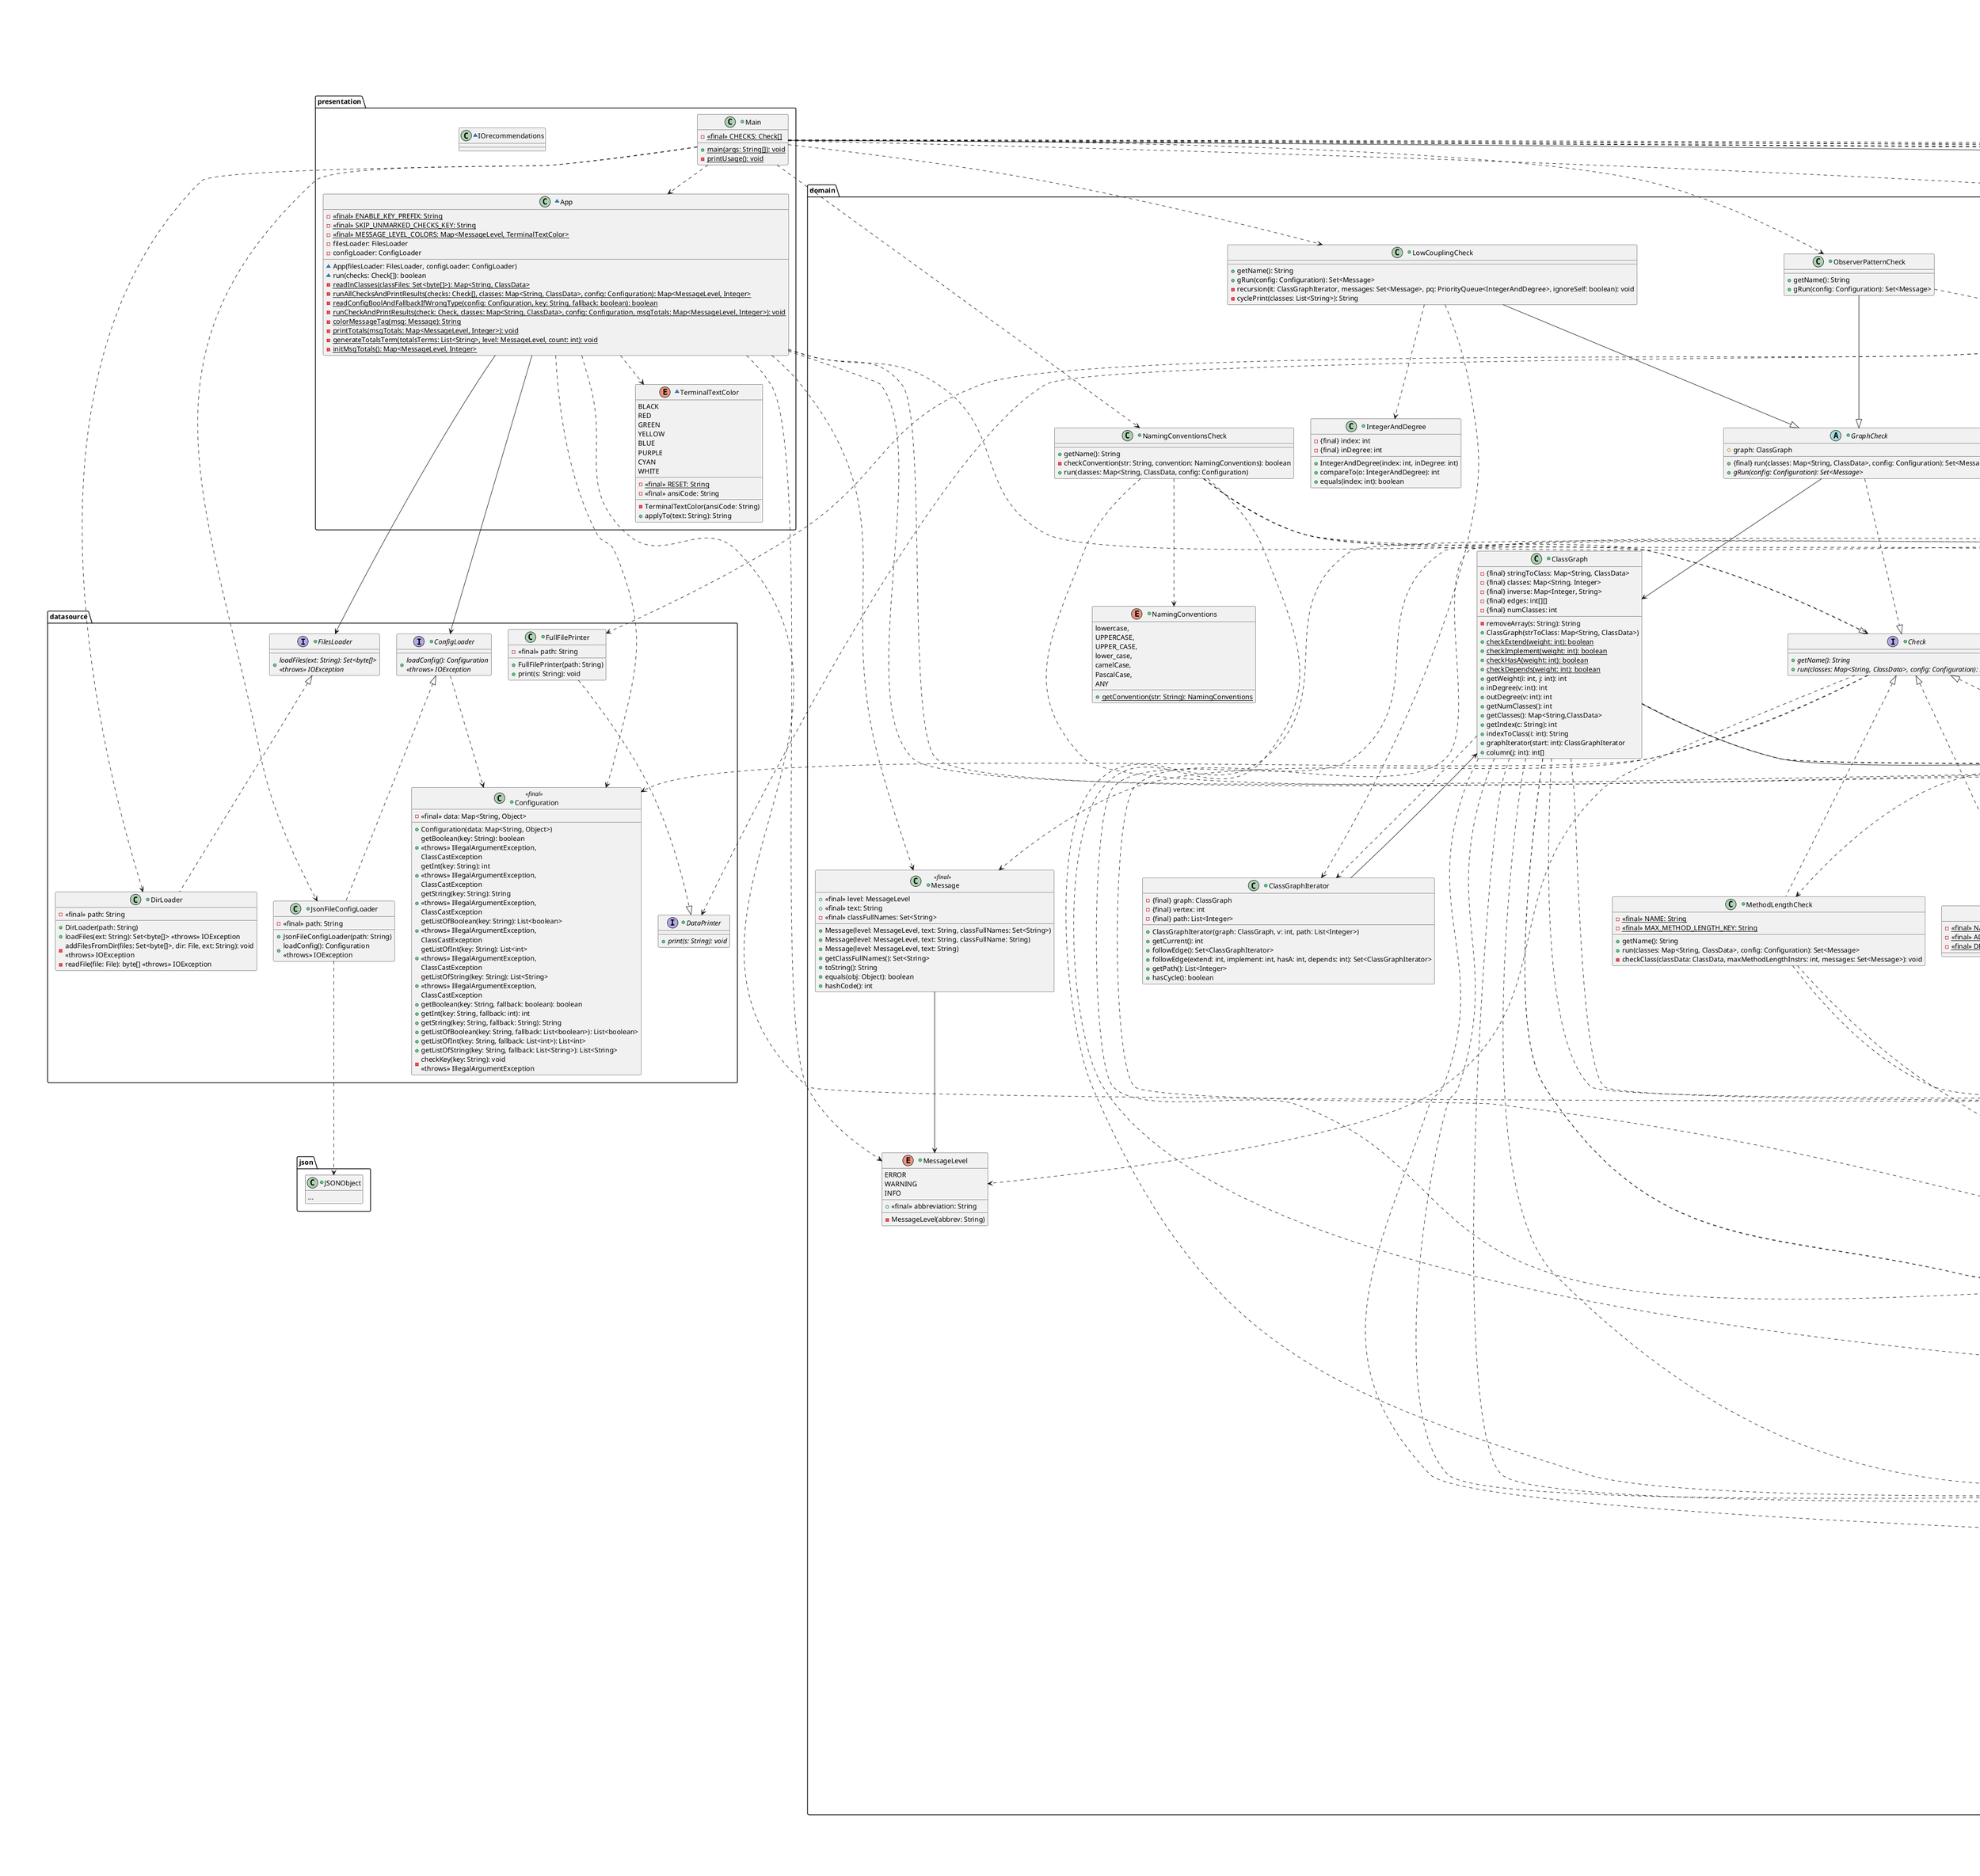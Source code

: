 @startuml

package presentation {

	+class Main {
		- {static} <<final>> CHECKS: Check[]
		+ {static} main(args: String[]): void
		- {static} printUsage(): void
	}

	Main -->"*" .domain.Check
	Main ..> App
	Main ..> .datasource.DirLoader
	Main ..> .datasource.JsonFileConfigLoader

	' Check dependencies:
	Main ..> .domain.NamingConventionsCheck
	Main ..> .domain.MethodLengthCheck
	Main ..> .domain.UnusedAbstractionsCheck
	Main ..> .domain.InformationHidingCheck
	Main ..> .domain.ProgramToInterfaceNotImplementationCheck
	Main ..> .domain.LowCouplingCheck
	Main ..> .domain.StrategyPatternCheck
	Main ..> .domain.ObserverPatternCheck
	Main ..> .domain.AdapterPatternCheck
	Main ..> .domain.PlantUMLGenerator

	~class App {
		- {static} <<final>> ENABLE_KEY_PREFIX: String
		- {static} <<final>> SKIP_UNMARKED_CHECKS_KEY: String
		- {static} <<final>> MESSAGE_LEVEL_COLORS: Map<MessageLevel, TerminalTextColor>
		- filesLoader: FilesLoader
		- configLoader: ConfigLoader

		~ App(filesLoader: FilesLoader, configLoader: ConfigLoader)
		~ run(checks: Check[]): boolean
		- {static} readInClasses(classFiles: Set<byte[]>): Map<String, ClassData>
		- {static} runAllChecksAndPrintResults(checks: Check[], classes: Map<String, ClassData>, config: Configuration): Map<MessageLevel, Integer>
		- {static} readConfigBoolAndFallbackIfWrongType(config: Configuration, key: String, fallback: boolean): boolean
		- {static} runCheckAndPrintResults(check: Check, classes: Map<String, ClassData>, config: Configuration, msgTotals: Map<MessageLevel, Integer>): void
		- {static} colorMessageTag(msg: Message): String
		- {static} printTotals(msgTotals: Map<MessageLevel, Integer>): void
		- {static} generateTotalsTerm(totalsTerms: List<String>, level: MessageLevel, count: int): void
		- {static} initMsgTotals(): Map<MessageLevel, Integer>
	}

	~class IOrecommendations {

	}

	App --> .datasource.FilesLoader
	App --> .datasource.ConfigLoader
	App ..> TerminalTextColor
	App ..> .domain.Check
	App ..> .domain.Message
	App ..> .domain.MessageLevel
	App ..> .domain.javadata.ClassReaderUtil
	App ..> .domain.javadata.ClassData
	App ..> .domain.javadata.ClassNodeAdapter
	App ..> .datasource.Configuration

	~enum TerminalTextColor {
		BLACK
		RED
		GREEN
		YELLOW
		BLUE
		PURPLE
		CYAN
		WHITE
		__
		- {static} <<final>> RESET: String
		- <<final>> ansiCode: String
		__
		- TerminalTextColor(ansiCode: String)
		+ applyTo(text: String): String
	}

}

package domain {

	+enum MessageLevel {
		ERROR
		WARNING
		INFO
		__
		+ <<final>> abbreviation: String
		__
		- MessageLevel(abbrev: String)
	}

	+interface Check {
		+ {abstract} getName(): String
		+ {abstract} run(classes: Map<String, ClassData>, config: Configuration): Set<Message>
	}

	Check ..> Message
	Check ..> MessageLevel
	Check ..> javadata.ClassData
	Check ..> .datasource.Configuration

	+class Message <<final>> {
		+ <<final>> level: MessageLevel
		+ <<final>> text: String
		- <<final>> classFullNames: Set<String>

		+ Message(level: MessageLevel, text: String, classFullNames: Set<String>)
		+ Message(level: MessageLevel, text: String, classFullName: String)
		+ Message(level: MessageLevel, text: String)
		+ getClassFullNames(): Set<String>
		+ toString(): String
		+ equals(obj: Object): boolean
		+ hashCode(): int
	}

	Message --> MessageLevel

	+class MethodLengthCheck {
		- {static} <<final>> NAME: String
		- {static} <<final>> MAX_METHOD_LENGTH_KEY: String

		+ getName(): String
		+ run(classes: Map<String, ClassData>, config: Configuration): Set<Message>
		- checkClass(classData: ClassData, maxMethodLengthInstrs: int, messages: Set<Message>): void
	}

	Check <|.. MethodLengthCheck
	MethodLengthCheck ..> javadata.MethodData
	MethodLengthCheck ..> javadata.InstrData

	+class UnusedAbstractionsCheck {
		+ getName(): String
		+ run(classes: Map<String, ClassData>, config: Configuration): Set<Message>
	}

	Check <|.. UnusedAbstractionsCheck
	UnusedAbstractionsCheck ..> javadata.ClassType

	+class InformationHidingCheck {
		+ getName(): String
		+ run(classes: Map<String, ClassData>, config: Configuration): Set<Message>
	}

	Check <|.. InformationHidingCheck
	InformationHidingCheck ..> javadata.AccessModifier
	InformationHidingCheck ..> javadata.FieldData
	InformationHidingCheck ..> javadata.MethodData

	+class ProgramToInterfaceNotImplementationCheck {
		- {static} <<final>> NAME: String
		- {static} <<final>> DOMAIN_PKG_NAME_KEY: String
		- {static} <<final>> DEFAULT_DOMAIN_PKG_NAME: String
		- {static} <<final>> ADAPTER_CLASS_NAME_REGEX_KEY: String
		- {static} <<final>> DEFAULT_ADAPTER_CLASS_NAME_REGEX: String
		- {static} <<final>> ALLOWED_DEPENDENCIES_KEY: String
		- {static} <<final>> PRIMITIVE_TYPES: Set<String>
		- {static} <<final>> OBJECT_TYPE: String
		- {static} <<final>> PRIMITIVE_CLASSES: Set<String>
		- {static} <<final>> COMMON_INTERFACES: Set<String>

		+ getName(): String
		+ run(classes: Map<String, ClassData>, config: Configuration): Set<Message>
		- {static} isTypeOkay(typeFullName: String, classes: Map<String, ClassData>,\ndomainPkgName: String, allowedDeps: Set<String>): boolean
		- {static} stripArrayIndicators(typeFullName: String): String
	}

	Check <|.. ProgramToInterfaceNotImplementationCheck
	ProgramToInterfaceNotImplementationCheck ..> javadata.ClassType
	ProgramToInterfaceNotImplementationCheck ..> javadata.FieldData
	ProgramToInterfaceNotImplementationCheck ..> javadata.MethodData
	ProgramToInterfaceNotImplementationCheck ..> javadata.VariableData

	+class StrategyPatternCheck {
		+ getName(): String
		+ run(classes: Map<String, ClassData>, config: Configuration): Set<Message>
		- {static} getClassFromName(className: String, classes: Map<String, ClassData>): ClassData
	}

	Check <|.. StrategyPatternCheck
	StrategyPatternCheck ..> javadata.ClassType
	StrategyPatternCheck ..> javadata.FieldData

	+class AdapterPatternCheck {
		- {static} <<final>> NAME: String
		- {static} <<final>> ADAPTER_CLASS_NAME_REGEX_KEY: String
		- {static} <<final>> DEFAULT_ADAPTER_CLASS_NAME_REGEX: String
	}

	Check <|.. AdapterPatternCheck
	AdapterPatternCheck ..> javadata.FieldData
	AdapterPatternCheck ..> javadata.MethodData
	AdapterPatternCheck ..> javadata.VariableData

	+class ClassGraph {
		-{final} stringToClass: Map<String, ClassData>
		-{final} classes: Map<String, Integer>
		-{final} inverse: Map<Integer, String>
		-{final} edges: int[][]
		-{final} numClasses: int
		- removeArray(s: String): String
		+ ClassGraph(strToClass: Map<String, ClassData>)
		+ {static} checkExtend(weight: int): boolean
		+ {static} checkImplement(weight: int): boolean
		+ {static} checkHasA(weight: int): boolean
		+ {static} checkDepends(weight: int): boolean
		+ getWeight(i: int, j: int): int
		+ inDegree(v: int): int
		+ outDegree(v: int): int
		+ getNumClasses(): int
		+ getClasses(): Map<String,ClassData>
		+ getIndex(c: String): int
		+ indexToClass(i: int): String
		+ graphIterator(start: int): ClassGraphIterator
		+ column(j: int): int[]
	}

	ClassGraph --> javadata.ClassData
	ClassGraph ..> javadata.ClassType
	ClassGraph ..> javadata.FieldData
	ClassGraph ..> javadata.FieldInstrData
	ClassGraph ..> javadata.InstrData
	ClassGraph ..> javadata.InstrType
	ClassGraph ..> javadata.LocalVarInstrData
	ClassGraph ..> javadata.MethodData
	ClassGraph ..> javadata.MethodInstrData
	ClassGraph ..> javadata.VariableData
	ClassGraph ..> ClassGraphIterator
	ClassGraph ..> javadata.TypeStructure

	+class ClassGraphIterator {
		-{final} graph: ClassGraph
		-{final} vertex: int
		-{final} path: List<Integer>
		+ ClassGraphIterator(graph: ClassGraph, v: int, path: List<Integer>)
		+ getCurrent(): int
		+ followEdge(): Set<ClassGraphIterator>
		+ followEdge(extend: int, implement: int, hasA: int, depends: int): Set<ClassGraphIterator>
		+ getPath(): List<Integer>
		+ hasCycle(): boolean
	}

	ClassGraphIterator --> ClassGraph

	+abstract GraphCheck {
		#graph: ClassGraph
		+ {final} run(classes: Map<String, ClassData>, config: Configuration): Set<Message>
		+ {abstract} gRun(config: Configuration): Set<Message>
	}

	GraphCheck ..|> Check
	GraphCheck --> ClassGraph

	+class IntegerAndDegree {
		-{final} index: int
		-{final} inDegree: int
		+ IntegerAndDegree(index: int, inDegree: int)
		+ compareTo(o: IntegerAndDegree): int
		+ equals(index: int): boolean
	}

	+enum NamingConventions {
		lowercase,
		UPPERCASE,
		UPPER_CASE,
		lower_case,
		camelCase,
		PascalCase,
		ANY
		__
		+ {static} getConvention(str: String): NamingConventions
	}

	+class NamingConventionsCheck {
		+ getName(): String
		- checkConvention(str: String, convention: NamingConventions): boolean
		+ run(classes: Map<String, ClassData, config: Configuration)
	}

	NamingConventionsCheck ..|> Check
	NamingConventionsCheck ..> NamingConventions
	NamingConventionsCheck ..> ClassType
	NamingConventionsCheck ..> FieldData
	NamingConventionsCheck ..> MethodData
	NamingConventionsCheck ..> VariableData

	+class LowCouplingCheck {
		+ getName(): String
		+ gRun(config: Configuration): Set<Message>
		- recursion(it: ClassGraphIterator, messages: Set<Message>, pq: PriorityQueue<IntegerAndDegree>, ignoreSelf: boolean): void
		- cyclePrint(classes: List<String>): String
	}

	LowCouplingCheck --|> GraphCheck
	LowCouplingCheck ..> ClassGraphIterator
	LowCouplingCheck ..> IntegerAndDegree

	+class ObserverPatternCheck {
		+ getName(): String
		+ gRun(config: Configuration): Set<Message>
	}

	ObserverPatternCheck --|> GraphCheck
	ObserverPatternCheck ..> ClassType

	+class PlantUMLGenerator {
		+ {static} generateSVG(source: SourceStringReader): String
		+ getName(): String
		- getSimpleName(str: String): String
		+ gRun(config: Configuration): Set<Message>
		- generatePackage(ps: PackageStructure, puml: StringBuilder, numTabs: int): void
		- writeClass(cd: ClassData, puml: StringBuilder, numTabs: int): void
		- printClassName(c: String, cd: ClassData, puml: StringBuilder, numTabs: int): void
		- appendAccessModifier(am: AccessModifier, puml: StringBuilder): void
		- appendStatic(isStatic: boolean, puml: StringBuilder): void
		- appendFinal(isFinal: boolean, puml: StringBuilder): void
		- appendAbstract(isAbstract: boolean, puml: StringBuilder): void
		- appendTabs(numTabs: int, puml: StringBuilder): void
		- printType(t: TypeStructure, puml: StringBuilder): void
	}

	PlantUMLGenerator --|> GraphCheck
	PlantUMLGenerator ..> .datasource.DataPrinter
	PlantUMLGenerator ..> .datasource.FullFilePrinter
	PlantUMLGenerator ..> .plantuml.FileFormat
	PlantUMLGenerator ..> .plantuml.FileFormatOption
	PlantUMLGenerator ..> .plantuml.SourceStringReader
	PlantUMLGenerator ..> javadata.AccessModifier
	PlantUMLGenerator ..> javadata.ClassType
	PlantUMLGenerator ..> javadata.FieldData
	PlantUMLGenerator ..> javadata.MethodData
	PlantUMLGenerator ..> javadata.TypeStructure
	PlantUMLGenerator ..> javadata.VariableData
	PlantUMLGenerator ..> PackageStructure

	+class PackageStructure {
		- <<final>> thisPackageName: String
		- <<final>> subPackages: Set<PackageStructure>
		- <<final>> classes: Set<String
		+ PackageStructure(classes: Set<String>)
		- PackageStructure(thisPackageName: String, classes: Map<String, String>)
		- parseClasses(classes: Map<String, String>): void
		+ getPackageName(): String
		+ getSubPackages(): Set<PackageStructure>
		+ getClasses(): Set<String>
	}

	package javadata {

		+class TypeStructure {
			- {final} baseTypeFullName: String
			- {final} numOfArray: int
			+ TypeStructure(signature: String)
			+ TypeStructure(typeFullName: String, numArray: int)
			+ getFullTypeName(): String
			+ getAllFullTypeNames(): Set<String>
			+ getNumArrays(): int
			+ getSubTypes(): List<TypeStructure>
		}
		TypeStructure --> TypeStructure


		+enum AccessModifier {
			PUBLIC
			PROTECTED
			PACKAGE_PRIVATE
			PRIVATE

			~ {static} parseOpcodes(access: int): AccessModifier
		}

		AccessModifier ..> .asm.Opcodes

		+enum ClassType {
			CLASS
			INTERFACE
			ENUM

			~ {static} parseOpcodes(access: int): ClassType
		}

		ClassType ..> .asm.Opcodes

		+class VariableData <<final>> {
			+ <<final>> name: String
			+ <<final>> typeFullName: String
			- <<final>> signature: String

			+ VariableData(name: String, typeFullName: String, signature: String)
			+ equals(obj: Object): boolean
			+ hashCode(): int
			+ typeParam(): TypeStructure
			+ getAllFullTypeName(): Set<String>
		}

		VariableData ..> TypeStructure

		+interface ClassData {
			+ {abstract} getFullName(): String
			+ {abstract} getSimpleName(): String
			+ {abstract} getPackageName(): String
			+ {abstract} getAccessModifier(): AccessModifier
			+ {abstract} getClassType(): ClassType
			+ {abstract} isAbstract(): boolean
			+ {abstract} isStatic(): boolean
			+ {abstract} isFinal(): boolean
			' + {abstract} getTypeParamFullNames(): List<String>
			+ {abstract} getSuperFullName(): String
			+ {abstract} getInterfaceFullNames(): Set<String>
			+ {abstract} getFields(): Set<FieldData>
			+ {abstract} getMethods(): Set<MethodData>
			+ {abstract} getContainingClassFullName(): String
			+ {abstract} getInnerClassFullNames(): Set<String>
		}

		ClassData ..> AccessModifier
		ClassData ..> ClassType
		ClassData ..> FieldData
		ClassData ..> MethodData

		+interface FieldData {
			+ {abstract} getName(): String
			+ {abstract} getTypeFullName(): String
			+ {abstract} getAccessModifier(): AccessModifier
			+ {abstract} isStatic(): boolean
			+ {abstract} isFinal(): boolean
			+ {abstract} typeParam(): TypeStructure
			+ {abstract} getAllFullTypeName(): Set<String>
		}

		FieldData ..> AccessModifier
		FieldData ..> TypeStructure

		+interface MethodData {
			+ {static} <<final>> CONSTRUCTOR_NAME: String
			+ {static} <<final>> STATIC_INITIALIZER_NAME: String

			+ {abstract} getName(): String
			+ {abstract} getReturnTypeFullName(): String
			+ {abstract} getAccessModifier(): AccessModifier
			+ {abstract} isStatic(): boolean
			+ {abstract} isFinal(): boolean
			+ {abstract} isAbstract(): boolean
			+ {abstract} getParams(): List<VariableData>
			+ {abstract} getExceptionTypeFullNames(): Set<String>
			+ {abstract} getLocalVariables(): Set<VariableData>
			+ {abstract} getInstructions(): List<InstrData>
			+ {abstract} getReturnTypeStructure(): TypeStructure
			+ {abstract} getAllReturnTypeFullName(): Set<String>
		}

		MethodData ..> AccessModifier
		MethodData ..> VariableData
		MethodData ..> InstrData
		MethodData ..> TypeStructure

		+class ClassReaderUtil {
			+ {static} read(javaBytecode: byte[]): ClassData
		}

		ClassReaderUtil ..> ClassNodeAdapter
		ClassReaderUtil ..> .asm.ClassReader
		ClassReaderUtil ..> .asm.tree.ClassNode

		~class ClassNodeAdapter {
			- <<final>> classNode: ClassNode

			~ ClassNodeAdapter(classNode: ClassNode)
			+ getFullName(): String
			+ getSimpleName(): String
			+ getPackageName(): String
			+ getAccessModifier(): AccessModifier
			+ getClassType(): ClassType
			+ isAbstract(): boolean
			+ isStatic(): boolean
			+ isFinal(): boolean
			' + getTypeParamFullNames(): List<String>
			+ getSuperFullName(): String
			+ getInterfaceFullNames(): Set<String>
			+ getFields(): Set<FieldData>
			+ getMethods(): Set<MethodData>
			+ getContainingClassFullName(): String
			+ getInnerClassFullNames(): Set<String>
		}

		ClassData <|.. ClassNodeAdapter
		ClassNodeAdapter --> .asm.tree.ClassNode
		ClassNodeAdapter ..> FieldNodeAdapter
		ClassNodeAdapter ..> MethodNodeAdapter
		ClassNodeAdapter ..> .asm.Opcodes
		ClassNodeAdapter ..> .asm.Type
		ClassNodeAdapter ..> .asm.tree.FieldNode
		ClassNodeAdapter ..> .asm.tree.MethodNode

		~class FieldNodeAdapter {
			- <<final>> fieldNode: FieldNode

			~ FieldNodeAdapter(fieldNode: FieldNode)
			+ getName(): String
			+ getTypeFullName(): String
			+ getAccessModifier(): AccessModifier
			+ isStatic(): boolean
			+ isFinal(): boolean
			+ {abstract} typeParam(): TypeStructure
			+ {abstract} getAllFullTypeName(): Set<String>
		}

		FieldData <|.. FieldNodeAdapter
		FieldNodeAdapter --> .asm.tree.FieldNode
		FieldNodeAdapter ..> .asm.Opcodes
		FieldNodeAdapter ..> .asm.Type
		FieldNodeAdapter ..> TypeStructure

		~class LocalVariableUtil {
			~ {static} findLocalVariableNode(var: int, localVars: List<LocalVariableNode>): LocalVariableNode
		}

		LocalVariableUtil ..> .asm.tree.LocalVariableNode

		~class MethodNodeAdapter {
			- {static} <<final>> THIS: String
			- <<final>> methodNode: MethodNode

			~ MethodNodeAdapter(methodNode: MethodNode)
			+ getName(): String
			+ getReturnTypeFullName(): String
			+ getAccessModifier(): AccessModifier
			+ isStatic(): boolean
			+ isFinal(): boolean
			+ isAbstract(): boolean
			+ getParams(): List<VariableData>
			+ getExceptionTypeFullNames(): Set<String>
			+ getLocalVariables(): Set<VariableData>
			+ getInstructions(): List<InstrData>
			+ {abstract} getReturnTypeStructure(): TypeStructure
			+ {abstract} getAllReturnTypeFullName(): Set<String>
			- createInsnNodeAdapter(insn: AbstractInsnNode): InstrData
		}

		MethodData <|.. MethodNodeAdapter
		MethodNodeAdapter ..> MethodInsnNodeAdapter
		MethodNodeAdapter ..> VarInsnNodeAdapter
		MethodNodeAdapter ..> FieldInsnNodeAdapter
		MethodNodeAdapter ..> OtherInsnNodeAdapter
		MethodNodeAdapter ..> LocalVariableUtil
		MethodNodeAdapter --> .asm.tree.MethodNode
		MethodNodeAdapter ..> .asm.Opcodes
		MethodNodeAdapter ..> .asm.Type
		MethodNodeAdapter ..> .asm.tree.LocalVariableNode
		MethodNodeAdapter ..> .asm.tree.AbstractInsnNode
		MethodNodeAdapter ..> .asm.tree.MethodInsnNode
		MethodNodeAdapter ..> .asm.tree.VarInsnNode
		MethodNodeAdapter ..> .asm.tree.FieldInsnNode
		MethodNodeAdapter ..> TypeStructure

		+enum InstrType {
			METHOD
			LOCAL_VARIABLE
			FIELD
		}

		+interface InstrData {
			+ {abstract} getInstrType(): InstrType
		}

		InstrData ..> InstrType

		+enum VariableOperation {
			GET
			SET
			RETURN

			~ {static} parseOpcode(opcode: int): VariableOperation
		}

		VariableOperation ..> .asm.Opcodes

		+interface MethodInstrData {
			+ {abstract} getMethodOwnerFullName(): String
			+ {abstract} getMethodName(): String
			+ {abstract} getMethodReturnTypeFullName(): String
		}

		InstrData <|.. MethodInstrData

		+interface LocalVariableInstrData {
			+ {abstract} getVarName(): String
			+ {abstract} getVarTypeFullName(): String
			+ {abstract} getOperation(): VariableOperation
		}

		InstrData <|.. LocalVariableInstrData
		LocalVariableInstrData ..> VariableOperation

		+interface FieldInstrData {
			+ {abstract} getFieldOwnerFullName(): String
			+ {abstract} getFieldName(): String
			+ {abstract} getFieldTypeFullName(): String
			+ {abstract} getOperation(): VariableOperation
		}

		InstrData <|.. FieldInstrData
		FieldInstrData ..> VariableOperation

		~class MethodInsnNodeAdapter {
			- <<final>> insn: MethodInsnNode
			~ MethodInsnNodeAdapter(insn: MethodInsnNode)
			+ getInstrType(): InstrType
			+ getMethodOwnerFullName(): String
			+ getMethodName(): String
			+ getMethodReturnTypeFullName(): String
		}

		MethodInstrData <|.. MethodInsnNodeAdapter
		MethodInsnNodeAdapter --> .asm.tree.MethodInsnNode
		MethodInsnNodeAdapter ..> .asm.Type

		~class VarInsnNodeAdapter {
			- <<final>> insn: VarInsnNode
			- <<final>> localVariableNode: LocalVariableNode
			~ VarInsnNodeAdapter(insn: VarInsnNode, localVars: List<LocalVariableNode>)
			+ getInstrType(): InstrType
			+ getVarName(): String
			+ getVarTypeFullName(): String
			+ getOperation(): VariableOperation
		}

		LocalVariableInstrData <|.. VarInsnNodeAdapter
		VarInsnNodeAdapter ..> LocalVariableUtil
		VarInsnNodeAdapter --> .asm.tree.VarInsnNode
		VarInsnNodeAdapter --> .asm.tree.LocalVariableNode
		VarInsnNodeAdapter ..> .asm.Type

		~class FieldInsnNodeAdapter {
			- <<final>> insn: FieldInsnNode
			~ FieldInsnNodeAdapter(insn: FieldInsnNode)
			+ getInstrType(): InstrType
			+ getOwnerFullName(): String
			+ getFieldName(): String
			+ getFieldTypeFullName(): String
			+ getOperation(): VariableOperation
		}

		FieldInstrData <|.. FieldInsnNodeAdapter
		FieldInsnNodeAdapter --> .asm.tree.FieldInsnNode
		FieldInsnNodeAdapter ..> .asm.Type

		~class OtherInsnNodeAdapter {
			+ getInstrType(): InstrType
		}

		InstrData <|.. OtherInsnNodeAdapter

	}

}

package datasource {

	+interface DataPrinter {
		+ {abstract} print(s: String): void
	}

	+class FullFilePrinter {
		- <<final>> path: String
		+ FullFilePrinter(path: String)
		+ print(s: String): void
	}

	FullFilePrinter ..|> DataPrinter
	+interface FilesLoader {
		+ {abstract} loadFiles(ext: String): Set<byte[]>\n<<throws>> IOException
	}

	+class DirLoader {
		- <<final>> path: String

		+ DirLoader(path: String)
		+ loadFiles(ext: String): Set<byte[]> <<throws>> IOException
		- addFilesFromDir(files: Set<byte[]>, dir: File, ext: String): void\n<<throws>> IOException
		- readFile(file: File): byte[] <<throws>> IOException
	}

	FilesLoader <|.. DirLoader

	+class Configuration <<final>> {
		- <<final>> data: Map<String, Object>

		+ Configuration(data: Map<String, Object>)
		+ getBoolean(key: String): boolean\n<<throws>> IllegalArgumentException,\nClassCastException
		+ getInt(key: String): int\n<<throws>> IllegalArgumentException,\nClassCastException
		+ getString(key: String): String\n<<throws>> IllegalArgumentException,\nClassCastException
		+ getListOfBoolean(key: String): List<boolean>\n<<throws>> IllegalArgumentException,\nClassCastException
		+ getListOfInt(key: String): List<int>\n<<throws>> IllegalArgumentException,\nClassCastException
		+ getListOfString(key: String): List<String>\n<<throws>> IllegalArgumentException,\nClassCastException
		+ getBoolean(key: String, fallback: boolean): boolean
		+ getInt(key: String, fallback: int): int
		+ getString(key: String, fallback: String): String
		+ getListOfBoolean(key: String, fallback: List<boolean>): List<boolean>
		+ getListOfInt(key: String, fallback: List<int>): List<int>
		+ getListOfString(key: String, fallback: List<String>): List<String>
		- checkKey(key: String): void\n<<throws>> IllegalArgumentException
	}

	+interface ConfigLoader {
		+ {abstract} loadConfig(): Configuration\n<<throws>> IOException
	}

	ConfigLoader ..> Configuration

	+class JsonFileConfigLoader {
		- <<final>> path: String

		+ JsonFileConfigLoader(path: String)
		+ loadConfig(): Configuration\n<<throws>> IOException
	}

	ConfigLoader <|.. JsonFileConfigLoader
	JsonFileConfigLoader ..> .json.JSONObject

}

package asm {

	+interface Opcodes {
		...
	}

	+class Type <<final>> {
		...
	}

	+class ClassReader {
		...
	}

	hide methods

	package tree {

		+class ClassNode {
			...
		}

		+class FieldNode {
			...
		}

		+class MethodNode {
			...
		}

		+class LocalVariableNode {
			...
		}

		+abstract AbstractInsnNode {
			...
		}

		+class MethodInsnNode {
			...
		}

		+class VarInsnNode {
			...
		}

		+class FieldInsnNode {
			...
		}

		AbstractInsnNode <|-- MethodInsnNode
		AbstractInsnNode <|-- VarInsnNode
		AbstractInsnNode <|-- FieldInsnNode

		hide methods

	}

}

package json {

	+class JSONObject {
		...
	}

	hide methods
}

package plantuml {
	+class FileFormat {
		...
	}
	+class FileFormatOption {
		...
	}

	+class SourceStringReader {
		...
	}
}

@enduml
